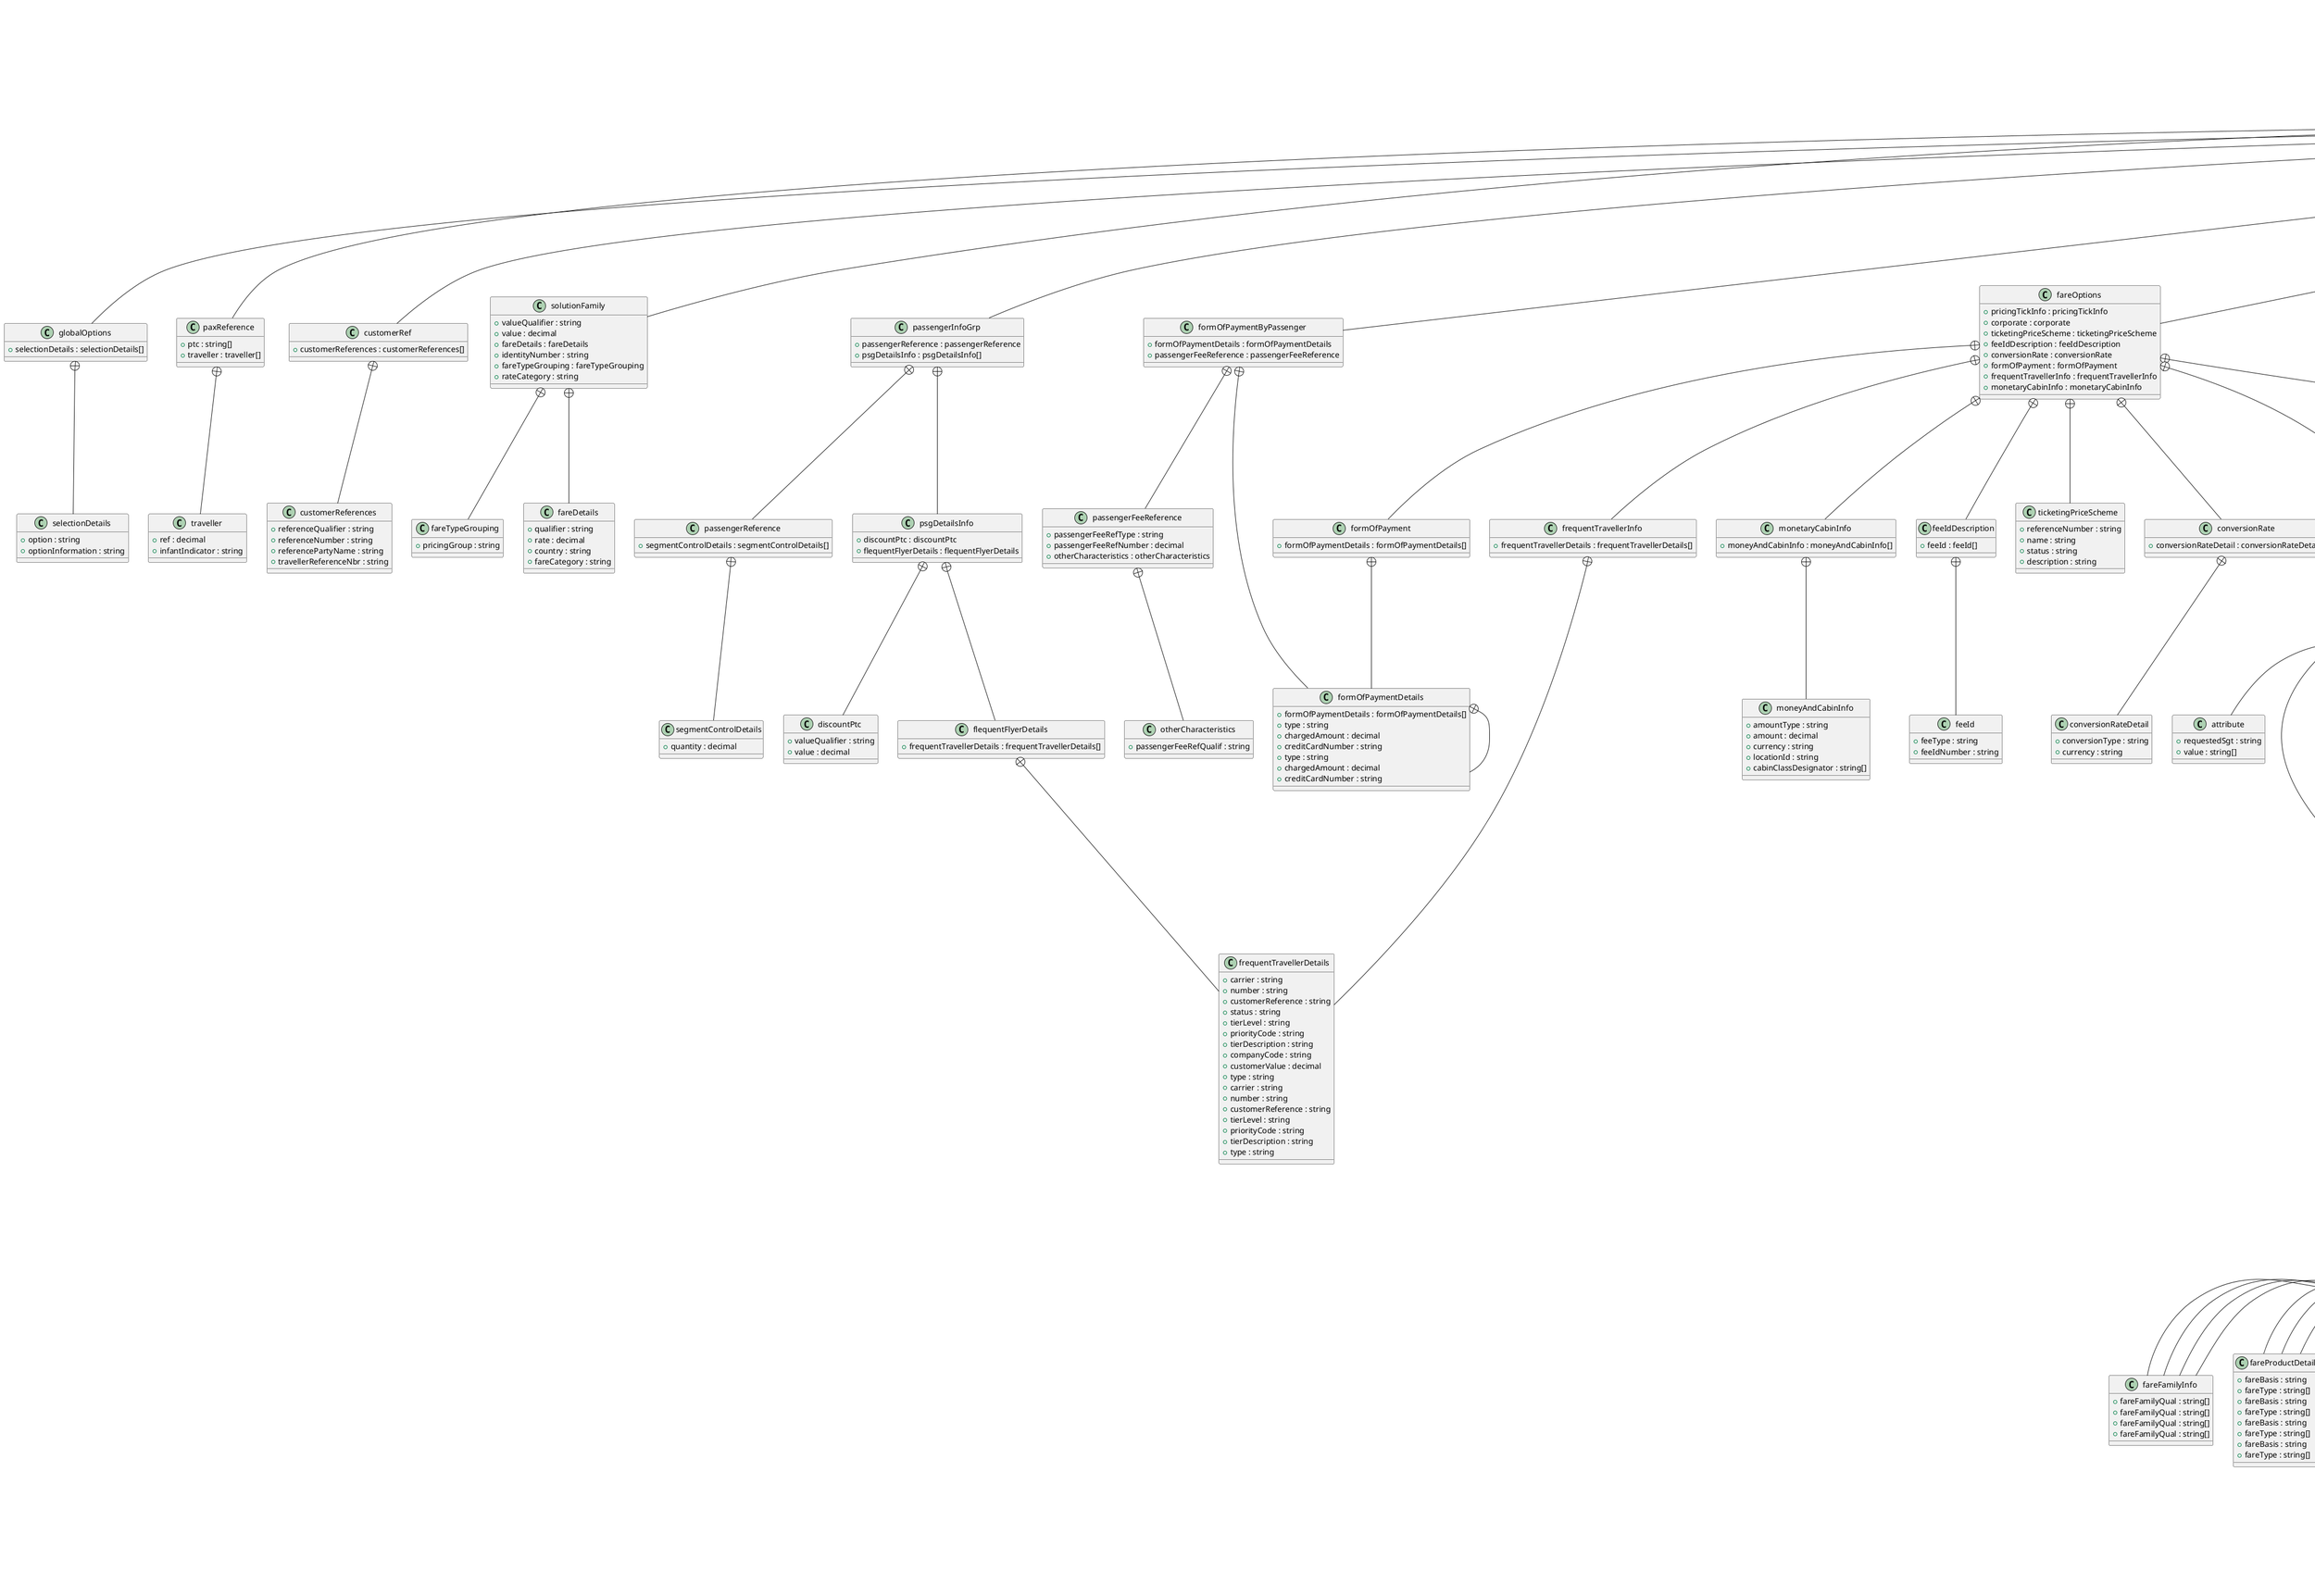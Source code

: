 @startuml

class Fare_MasterPricerTravelBoardSearch {
    +numberOfUnit : numberOfUnit
    +globalOptions : globalOptions
    +paxReference : paxReference[]
    +customerRef : customerRef
    +formOfPaymentByPassenger : formOfPaymentByPassenger[]
    +solutionFamily : solutionFamily[]
    +passengerInfoGrp : passengerInfoGrp[]
    +fareFamilies : fareFamilies[]
    +fareOptions : fareOptions
    +priceToBeat : priceToBeat
    +taxInfo : taxInfo[]
    +travelFlightInfo : travelFlightInfo
    +valueSearch : valueSearch[]
    +buckets : buckets[]
    +itinerary : itinerary[]
    +ticketChangeInfo : ticketChangeInfo
    +combinationFareFamilies : combinationFareFamilies[]
    +feeOption : feeOption[]
    +officeIdDetails : officeIdDetails[]
}
Fare_MasterPricerTravelBoardSearch +-- numberOfUnit
class numberOfUnit {
    +unitNumberDetail : unitNumberDetail[]
}
numberOfUnit +-- unitNumberDetail
class unitNumberDetail {
    +numberOfUnits : decimal
    +typeOfUnit : string
}
Fare_MasterPricerTravelBoardSearch +-- globalOptions
class globalOptions {
    +selectionDetails : selectionDetails[]
}
globalOptions +-- selectionDetails
class selectionDetails {
    +option : string
    +optionInformation : string
}
Fare_MasterPricerTravelBoardSearch +-- paxReference
class paxReference {
    +ptc : string[]
    +traveller : traveller[]
}
paxReference +-- traveller
class traveller {
    +ref : decimal
    +infantIndicator : string
}
Fare_MasterPricerTravelBoardSearch +-- customerRef
class customerRef {
    +customerReferences : customerReferences[]
}
customerRef +-- customerReferences
class customerReferences {
    +referenceQualifier : string
    +referenceNumber : string
    +referencePartyName : string
    +travellerReferenceNbr : string
}
Fare_MasterPricerTravelBoardSearch +-- formOfPaymentByPassenger
class formOfPaymentByPassenger {
    +formOfPaymentDetails : formOfPaymentDetails
    +passengerFeeReference : passengerFeeReference
}
formOfPaymentByPassenger +-- formOfPaymentDetails
class formOfPaymentDetails {
    +formOfPaymentDetails : formOfPaymentDetails[]
}
formOfPaymentDetails +-- formOfPaymentDetails
class formOfPaymentDetails {
    +type : string
    +chargedAmount : decimal
    +creditCardNumber : string
}
formOfPaymentByPassenger +-- passengerFeeReference
class passengerFeeReference {
    +passengerFeeRefType : string
    +passengerFeeRefNumber : decimal
    +otherCharacteristics : otherCharacteristics
}
passengerFeeReference +-- otherCharacteristics
class otherCharacteristics {
    +passengerFeeRefQualif : string
}
Fare_MasterPricerTravelBoardSearch +-- solutionFamily
class solutionFamily {
    +valueQualifier : string
    +value : decimal
    +fareDetails : fareDetails
    +identityNumber : string
    +fareTypeGrouping : fareTypeGrouping
    +rateCategory : string
}
solutionFamily +-- fareDetails
class fareDetails {
    +qualifier : string
    +rate : decimal
    +country : string
    +fareCategory : string
}
solutionFamily +-- fareTypeGrouping
class fareTypeGrouping {
    +pricingGroup : string
}
Fare_MasterPricerTravelBoardSearch +-- passengerInfoGrp
class passengerInfoGrp {
    +passengerReference : passengerReference
    +psgDetailsInfo : psgDetailsInfo[]
}
passengerInfoGrp +-- passengerReference
class passengerReference {
    +segmentControlDetails : segmentControlDetails[]
}
passengerReference +-- segmentControlDetails
class segmentControlDetails {
    +quantity : decimal
}
passengerInfoGrp +-- psgDetailsInfo
class psgDetailsInfo {
    +discountPtc : discountPtc
    +flequentFlyerDetails : flequentFlyerDetails
}
psgDetailsInfo +-- discountPtc
class discountPtc {
    +valueQualifier : string
    +value : decimal
}
psgDetailsInfo +-- flequentFlyerDetails
class flequentFlyerDetails {
    +frequentTravellerDetails : frequentTravellerDetails[]
}
flequentFlyerDetails +-- frequentTravellerDetails
class frequentTravellerDetails {
    +carrier : string
    +number : string
    +customerReference : string
    +status : string
    +tierLevel : string
    +priorityCode : string
    +tierDescription : string
    +companyCode : string
    +customerValue : decimal
    +type : string
}
Fare_MasterPricerTravelBoardSearch +-- fareFamilies
class fareFamilies {
    +familyInformation : familyInformation
    +familyCriteria : familyCriteria
    +fareFamilySegment : fareFamilySegment[]
    +otherPossibleCriteria : otherPossibleCriteria[]
}
fareFamilies +-- familyInformation
class familyInformation {
    +refNumber : decimal
    +fareFamilyname : string
    +hierarchy : decimal
    +commercialFamilyDetails : commercialFamilyDetails[]
}
familyInformation +-- commercialFamilyDetails
class commercialFamilyDetails {
    +commercialFamily : string
}
fareFamilies +-- familyCriteria
class familyCriteria {
    +carrierId : string[]
    +rdb : string[]
    +fareFamilyInfo : fareFamilyInfo
    +fareProductDetail : fareProductDetail[]
    +corporateInfo : corporateInfo[]
    +cabinProduct : cabinProduct[]
    +cabinProcessingIdentifier : string
    +dateTimeDetails : dateTimeDetails[]
    +otherCriteria : otherCriteria[]
}
familyCriteria +-- fareFamilyInfo
class fareFamilyInfo {
    +fareFamilyQual : string[]
}
familyCriteria +-- fareProductDetail
class fareProductDetail {
    +fareBasis : string
    +fareType : string[]
}
familyCriteria +-- corporateInfo
class corporateInfo {
    +corporateNumberIdentifier : string
    +corporateName : string
}
familyCriteria +-- cabinProduct
class cabinProduct {
    +cabinDesignator : string
}
familyCriteria +-- dateTimeDetails
class dateTimeDetails {
    +date : string
    +otherDate : decimal
}
familyCriteria +-- otherCriteria
class otherCriteria {
    +name : string
    +value : string[]
}
fareFamilies +-- fareFamilySegment
class fareFamilySegment {
    +referenceInfo : referenceInfo
    +familyCriteria : familyCriteria
}
fareFamilySegment +-- referenceInfo
class referenceInfo {
    +referencingDetail : referencingDetail[]
}
referenceInfo +-- referencingDetail
class referencingDetail {
    +refQualifier : string
    +refNumber : decimal
}
fareFamilySegment +-- familyCriteria
class familyCriteria {
    +carrierId : string[]
    +rdb : string[]
    +fareFamilyInfo : fareFamilyInfo
    +fareProductDetail : fareProductDetail[]
    +corporateInfo : corporateInfo[]
    +cabinProduct : cabinProduct[]
    +cabinProcessingIdentifier : string
    +dateTimeDetails : dateTimeDetails[]
    +otherCriteria : otherCriteria[]
}
familyCriteria +-- fareFamilyInfo
class fareFamilyInfo {
    +fareFamilyQual : string[]
}
familyCriteria +-- fareProductDetail
class fareProductDetail {
    +fareBasis : string
    +fareType : string[]
}
familyCriteria +-- corporateInfo
class corporateInfo {
    +corporateNumberIdentifier : string
    +corporateName : string
}
familyCriteria +-- cabinProduct
class cabinProduct {
    +cabinDesignator : string
}
familyCriteria +-- dateTimeDetails
class dateTimeDetails {
    +date : string
    +otherDate : decimal
}
familyCriteria +-- otherCriteria
class otherCriteria {
    +name : string
    +value : string[]
}
fareFamilies +-- otherPossibleCriteria
class otherPossibleCriteria {
    +logicalLink : logicalLink
    +familyCriteria : familyCriteria
    +fareFamilySegment : fareFamilySegment[]
}
otherPossibleCriteria +-- logicalLink
class logicalLink {
    +booleanExpression : booleanExpression
}
logicalLink +-- booleanExpression
class booleanExpression {
    +codeOperator : string
}
otherPossibleCriteria +-- familyCriteria
class familyCriteria {
    +carrierId : string[]
    +rdb : string[]
    +fareFamilyInfo : fareFamilyInfo
    +fareProductDetail : fareProductDetail[]
    +corporateInfo : corporateInfo[]
    +cabinProduct : cabinProduct[]
    +cabinProcessingIdentifier : string
    +dateTimeDetails : dateTimeDetails[]
    +otherCriteria : otherCriteria[]
}
familyCriteria +-- fareFamilyInfo
class fareFamilyInfo {
    +fareFamilyQual : string[]
}
familyCriteria +-- fareProductDetail
class fareProductDetail {
    +fareBasis : string
    +fareType : string[]
}
familyCriteria +-- corporateInfo
class corporateInfo {
    +corporateNumberIdentifier : string
    +corporateName : string
}
familyCriteria +-- cabinProduct
class cabinProduct {
    +cabinDesignator : string
}
familyCriteria +-- dateTimeDetails
class dateTimeDetails {
    +date : string
    +otherDate : decimal
}
familyCriteria +-- otherCriteria
class otherCriteria {
    +name : string
    +value : string[]
}
otherPossibleCriteria +-- fareFamilySegment
class fareFamilySegment {
    +referenceInfo : referenceInfo
    +familyCriteria : familyCriteria
}
fareFamilySegment +-- referenceInfo
class referenceInfo {
    +referencingDetail : referencingDetail[]
}
referenceInfo +-- referencingDetail
class referencingDetail {
    +refQualifier : string
    +refNumber : decimal
}
fareFamilySegment +-- familyCriteria
class familyCriteria {
    +carrierId : string[]
    +rdb : string[]
    +fareFamilyInfo : fareFamilyInfo
    +fareProductDetail : fareProductDetail[]
    +corporateInfo : corporateInfo[]
    +cabinProduct : cabinProduct[]
    +cabinProcessingIdentifier : string
    +dateTimeDetails : dateTimeDetails[]
    +otherCriteria : otherCriteria[]
}
familyCriteria +-- fareFamilyInfo
class fareFamilyInfo {
    +fareFamilyQual : string[]
}
familyCriteria +-- fareProductDetail
class fareProductDetail {
    +fareBasis : string
    +fareType : string[]
}
familyCriteria +-- corporateInfo
class corporateInfo {
    +corporateNumberIdentifier : string
    +corporateName : string
}
familyCriteria +-- cabinProduct
class cabinProduct {
    +cabinDesignator : string
}
familyCriteria +-- dateTimeDetails
class dateTimeDetails {
    +date : string
    +otherDate : decimal
}
familyCriteria +-- otherCriteria
class otherCriteria {
    +name : string
    +value : string[]
}
Fare_MasterPricerTravelBoardSearch +-- fareOptions
class fareOptions {
    +pricingTickInfo : pricingTickInfo
    +corporate : corporate
    +ticketingPriceScheme : ticketingPriceScheme
    +feeIdDescription : feeIdDescription
    +conversionRate : conversionRate
    +formOfPayment : formOfPayment
    +frequentTravellerInfo : frequentTravellerInfo
    +monetaryCabinInfo : monetaryCabinInfo
}
fareOptions +-- pricingTickInfo
class pricingTickInfo {
    +pricingTicketing : pricingTicketing
    +ticketingDate : ticketingDate
    +companyId : companyId
    +sellingPoint : sellingPoint
    +ticketingPoint : ticketingPoint
    +journeyOriginPoint : journeyOriginPoint
    +corporateId : corporateId
}
pricingTickInfo +-- pricingTicketing
class pricingTicketing {
    +priceType : string[]
}
pricingTickInfo +-- ticketingDate
class ticketingDate {
    +date : string
    +rtcDate : string
}
pricingTickInfo +-- companyId
class companyId {
    +value : string
}
pricingTickInfo +-- sellingPoint
class sellingPoint {
    +locationId : string
    +country : string
}
pricingTickInfo +-- ticketingPoint
class ticketingPoint {
    +locationId : string
    +country : string
}
pricingTickInfo +-- journeyOriginPoint
class journeyOriginPoint {
    +locationId : string
    +country : string
}
pricingTickInfo +-- corporateId
class corporateId {
    +arcNumber : string
    +erspNumber : string
    +iataNumber : string
}
fareOptions +-- corporate
class corporate {
    +corporateId : corporateId[]
}
corporate +-- corporateId
class corporateId {
    +corporateQualifier : string
    +identity : string[]
}
fareOptions +-- ticketingPriceScheme
class ticketingPriceScheme {
    +referenceNumber : string
    +name : string
    +status : string
    +description : string
}
fareOptions +-- feeIdDescription
class feeIdDescription {
    +feeId : feeId[]
}
feeIdDescription +-- feeId
class feeId {
    +feeType : string
    +feeIdNumber : string
}
fareOptions +-- conversionRate
class conversionRate {
    +conversionRateDetail : conversionRateDetail[]
}
conversionRate +-- conversionRateDetail
class conversionRateDetail {
    +conversionType : string
    +currency : string
}
fareOptions +-- formOfPayment
class formOfPayment {
    +formOfPaymentDetails : formOfPaymentDetails[]
}
formOfPayment +-- formOfPaymentDetails
class formOfPaymentDetails {
    +type : string
    +chargedAmount : decimal
    +creditCardNumber : string
}
fareOptions +-- frequentTravellerInfo
class frequentTravellerInfo {
    +frequentTravellerDetails : frequentTravellerDetails[]
}
frequentTravellerInfo +-- frequentTravellerDetails
class frequentTravellerDetails {
    +carrier : string
    +number : string
    +customerReference : string
    +tierLevel : string
    +priorityCode : string
    +tierDescription : string
    +type : string
}
fareOptions +-- monetaryCabinInfo
class monetaryCabinInfo {
    +moneyAndCabinInfo : moneyAndCabinInfo[]
}
monetaryCabinInfo +-- moneyAndCabinInfo
class moneyAndCabinInfo {
    +amountType : string
    +amount : decimal
    +currency : string
    +locationId : string
    +cabinClassDesignator : string[]
}
Fare_MasterPricerTravelBoardSearch +-- priceToBeat
class priceToBeat {
    +moneyInfo : moneyInfo
    +additionalMoneyInfo : additionalMoneyInfo[]
}
priceToBeat +-- moneyInfo
class moneyInfo {
    +qualifier : string
    +amount : decimal
    +currency : string
}
priceToBeat +-- additionalMoneyInfo
class additionalMoneyInfo {
    +qualifier : string
    +amount : decimal
    +currency : string
    +locationId : string
}
Fare_MasterPricerTravelBoardSearch +-- taxInfo
class taxInfo {
    +withholdTaxSurcharge : string
    +taxDetail : taxDetail[]
}
taxInfo +-- taxDetail
class taxDetail {
    +rate : string
    +country : string
    +currency : string
    +type : string
    +amountQualifier : string
}
Fare_MasterPricerTravelBoardSearch +-- travelFlightInfo
class travelFlightInfo {
    +cabinId : cabinId
    +companyIdentity : companyIdentity[]
    +flightDetail : flightDetail
    +inclusionDetail : inclusionDetail[]
    +exclusionDetail : exclusionDetail[]
    +unitNumberDetail : unitNumberDetail[]
}
travelFlightInfo +-- cabinId
class cabinId {
    +cabinQualifier : string
    +cabin : string[]
}
travelFlightInfo +-- companyIdentity
class companyIdentity {
    +carrierQualifier : string
    +carrierId : string[]
}
travelFlightInfo +-- flightDetail
class flightDetail {
    +flightType : string[]
}
travelFlightInfo +-- inclusionDetail
class inclusionDetail {
    +inclusionIdentifier : string
    +locationId : string
    +airportCityQualifier : string
}
travelFlightInfo +-- exclusionDetail
class exclusionDetail {
    +exclusionIdentifier : string
    +locationId : string
    +airportCityQualifier : string
}
travelFlightInfo +-- unitNumberDetail
class unitNumberDetail {
    +numberOfUnits : decimal
    +typeOfUnit : string
}
Fare_MasterPricerTravelBoardSearch +-- valueSearch
class valueSearch {
    +criteriaName : string
    +criteriaCode : string
    +value : string
    +criteriaDetails : criteriaDetails[]
}
valueSearch +-- criteriaDetails
class criteriaDetails {
    +type : string
    +value : string
    +attribute : string[]
}
Fare_MasterPricerTravelBoardSearch +-- buckets
class buckets {
    +bucketInfo : bucketInfo
    +bucketDetails : bucketDetails[]
}
buckets +-- bucketInfo
class bucketInfo {
    +number : string
    +name : string
    +completion : string
    +mode : string
    +valueRef : string
    +weight : decimal
    +count : decimal
    +attributeCount : decimal
}
buckets +-- bucketDetails
class bucketDetails {
    +code : string
    +type : string
    +attribute : attribute[]
}
bucketDetails +-- attribute
class attribute {
    +requestedSgt : string
    +value : string[]
}
Fare_MasterPricerTravelBoardSearch +-- itinerary
class itinerary {
    +requestedSegmentRef : requestedSegmentRef
    +departureLocalization : departureLocalization
    +arrivalLocalization : arrivalLocalization
    +timeDetails : timeDetails
    +flightInfo : flightInfo
    +familyInformation : familyInformation
    +valueSearch : valueSearch[]
    +groupOfFlights : groupOfFlights[]
    +flightInfoPNR : flightInfoPNR[]
    +requestedSegmentAction : requestedSegmentAction
    +attributes : attributes
}
itinerary +-- requestedSegmentRef
class requestedSegmentRef {
    +segRef : decimal
    +locationForcing : locationForcing[]
}
requestedSegmentRef +-- locationForcing
class locationForcing {
    +airportCityQualifier : string
    +segmentNumber : decimal
}
itinerary +-- departureLocalization
class departureLocalization {
    +departurePoint : departurePoint
    +depMultiCity : depMultiCity[]
    +firstPnrSegmentRef : firstPnrSegmentRef
    +attributeDetails : attributeDetails[]
}
departureLocalization +-- departurePoint
class departurePoint {
    +distance : decimal
    +distanceUnit : string
    +locationId : string
    +airportCityQualifier : string
    +latitude : string
    +longitude : string
}
departureLocalization +-- depMultiCity
class depMultiCity {
    +locationId : string
    +airportCityQualifier : string
}
departureLocalization +-- firstPnrSegmentRef
class firstPnrSegmentRef {
    +pnrSegmentTattoo : decimal
    +pnrSegmentQualifier : string
}
departureLocalization +-- attributeDetails
class attributeDetails {
    +type : string
    +value : string[]
}
itinerary +-- arrivalLocalization
class arrivalLocalization {
    +arrivalPointDetails : arrivalPointDetails
    +arrivalMultiCity : arrivalMultiCity[]
    +attributeDetails : attributeDetails[]
}
arrivalLocalization +-- arrivalPointDetails
class arrivalPointDetails {
    +distance : decimal
    +distanceUnit : string
    +locationId : string
    +airportCityQualifier : string
    +latitude : string
    +longitude : string
}
arrivalLocalization +-- arrivalMultiCity
class arrivalMultiCity {
    +locationId : string
    +airportCityQualifier : string
}
arrivalLocalization +-- attributeDetails
class attributeDetails {
    +type : string
    +value : string[]
}
itinerary +-- timeDetails
class timeDetails {
    +firstDateTimeDetail : firstDateTimeDetail
    +rangeOfDate : rangeOfDate
    +tripDetails : tripDetails
}
timeDetails +-- firstDateTimeDetail
class firstDateTimeDetail {
    +timeQualifier : string
    +date : string
    +time : string
    +timeWindow : string
}
timeDetails +-- rangeOfDate
class rangeOfDate {
    +rangeQualifier : string
    +dayInterval : decimal
    +timeAtdestination : string
}
timeDetails +-- tripDetails
class tripDetails {
    +flexibilityQualifier : string
    +tripInterval : decimal
    +tripDuration : decimal
}
itinerary +-- flightInfo
class flightInfo {
    +cabinId : cabinId
    +companyIdentity : companyIdentity[]
    +flightDetail : flightDetail
    +inclusionDetail : inclusionDetail[]
    +exclusionDetail : exclusionDetail[]
    +unitNumberDetail : unitNumberDetail[]
}
flightInfo +-- cabinId
class cabinId {
    +cabinQualifier : string
    +cabin : string[]
}
flightInfo +-- companyIdentity
class companyIdentity {
    +carrierQualifier : string
    +carrierId : string[]
}
flightInfo +-- flightDetail
class flightDetail {
    +flightType : string[]
}
flightInfo +-- inclusionDetail
class inclusionDetail {
    +inclusionIdentifier : string
    +locationId : string
    +airportCityQualifier : string
}
flightInfo +-- exclusionDetail
class exclusionDetail {
    +exclusionIdentifier : string
    +locationId : string
    +airportCityQualifier : string
}
flightInfo +-- unitNumberDetail
class unitNumberDetail {
    +numberOfUnits : decimal
    +typeOfUnit : string
}
itinerary +-- familyInformation
class familyInformation {
    +commercialFamilyDetails : commercialFamilyDetails[]
}
familyInformation +-- commercialFamilyDetails
class commercialFamilyDetails {
    +commercialFamily : string
}
itinerary +-- valueSearch
class valueSearch {
    +criteriaName : string
    +criteriaCode : string
    +value : string
    +criteriaDetails : criteriaDetails[]
}
valueSearch +-- criteriaDetails
class criteriaDetails {
    +type : string
    +value : string
    +attribute : string[]
}
itinerary +-- groupOfFlights
class groupOfFlights {
    +propFlightGrDetail : propFlightGrDetail
    +priceToBeat : priceToBeat
    +flightDetails : flightDetails[]
}
groupOfFlights +-- propFlightGrDetail
class propFlightGrDetail {
    +flightProposal : flightProposal[]
    +flightCharacteristic : string
    +majCabin : string
}
propFlightGrDetail +-- flightProposal
class flightProposal {
    +ref : string
    +unitQualifier : string
}
groupOfFlights +-- priceToBeat
class priceToBeat {
    +moneyInfo : moneyInfo
    +additionalMoneyInfo : additionalMoneyInfo[]
}
priceToBeat +-- moneyInfo
class moneyInfo {
    +qualifier : string
    +amount : decimal
    +currency : string
}
priceToBeat +-- additionalMoneyInfo
class additionalMoneyInfo {
    +qualifier : string
    +amount : decimal
    +currency : string
    +locationId : string
}
groupOfFlights +-- flightDetails
class flightDetails {
    +flightInformation : flightInformation
    +avlInfo : avlInfo[]
    +technicalStop : technicalStop[]
    +commercialAgreement : commercialAgreement
    +addInfo : addInfo
    +terminalEquipmentDetails : terminalEquipmentDetails[]
    +reservationInfo : reservationInfo
    +priceToBeat : priceToBeat
}
flightDetails +-- flightInformation
class flightInformation {
    +productDateTime : productDateTime
    +location : location[]
    +companyId : companyId
    +flightOrtrainNumber : string
    +productDetail : productDetail
    +addProductDetail : addProductDetail
    +attributeDetails : attributeDetails[]
}
flightInformation +-- productDateTime
class productDateTime {
    +dateOfDeparture : string
    +timeOfDeparture : string
    +dateOfArrival : string
    +timeOfArrival : string
    +dateVariation : string
}
flightInformation +-- location
class location {
    +locationId : string
    +airportCityQualifier : string
    +terminal : string
}
flightInformation +-- companyId
class companyId {
    +marketingCarrier : string
    +operatingCarrier : string
}
flightInformation +-- productDetail
class productDetail {
    +equipmentType : string
    +operatingDay : string
    +techStopNumber : decimal
    +locationId : string[]
}
flightInformation +-- addProductDetail
class addProductDetail {
    +lastSeatAvailable : string
    +levelOfAccess : string
    +electronicTicketing : string
    +operationalSuffix : string
    +productDetailQualifier : string
    +flightCharacteristic : string[]
}
flightInformation +-- attributeDetails
class attributeDetails {
    +attributeType : string
    +attributeDescription : string
}
flightDetails +-- avlInfo
class avlInfo {
    +cabinProduct : cabinProduct[]
    +contextDetails : contextDetails
}
avlInfo +-- cabinProduct
class cabinProduct {
    +rbd : string
    +bookingModifier : string
    +cabin : string
    +avlStatus : string
}
avlInfo +-- contextDetails
class contextDetails {
    +avl : string[]
}
flightDetails +-- technicalStop
class technicalStop {
    +stopDetails : stopDetails[]
    +Dummy.NET : string
}
technicalStop +-- stopDetails
class stopDetails {
    +dateQualifier : string
    +date : string
    +firstTime : string
    +equipementType : string
    +locationId : string
}
flightDetails +-- commercialAgreement
class commercialAgreement {
    +codeshareDetails : codeshareDetails
    +otherCodeshareDetails : otherCodeshareDetails[]
}
commercialAgreement +-- codeshareDetails
class codeshareDetails {
    +codeShareType : string
    +airlineDesignator : string
    +flightNumber : decimal
}
commercialAgreement +-- otherCodeshareDetails
class otherCodeshareDetails {
    +codeShareType : string
    +airlineDesignator : string
    +flightNumber : decimal
}
flightDetails +-- addInfo
class addInfo {
    +status : string[]
    +dateTimePeriodDetails : dateTimePeriodDetails
    +referenceNumber : string
    +productIdentification : string[]
}
addInfo +-- dateTimePeriodDetails
class dateTimePeriodDetails {
    +qualifier : string
    +value : string
}
flightDetails +-- terminalEquipmentDetails
class terminalEquipmentDetails {
    +legDetails : legDetails
    +departureStationInfo : departureStationInfo
    +arrivalStationInfo : arrivalStationInfo
    +mileageTimeDetails : mileageTimeDetails
}
terminalEquipmentDetails +-- legDetails
class legDetails {
    +equipment : string
    +duration : decimal
    +complexingFlightIndicator : string
}
terminalEquipmentDetails +-- departureStationInfo
class departureStationInfo {
    +terminal : string
}
terminalEquipmentDetails +-- arrivalStationInfo
class arrivalStationInfo {
    +terminal : string
}
terminalEquipmentDetails +-- mileageTimeDetails
class mileageTimeDetails {
    +elapsedGroundTime : decimal
}
flightDetails +-- reservationInfo
class reservationInfo {
    +booking : string
    +identifier : string
    +status : string
    +itemNumber : decimal
    +dateTimeDetails : dateTimeDetails
    +designator : string
    +movementType : string
    +productTypeDetails : productTypeDetails
}
reservationInfo +-- dateTimeDetails
class dateTimeDetails {
    +date : string
    +time : string
}
reservationInfo +-- productTypeDetails
class productTypeDetails {
    +sequenceNumber : string
    +availabilityContext : string
}
flightDetails +-- priceToBeat
class priceToBeat {
    +moneyInfo : moneyInfo
    +additionalMoneyInfo : additionalMoneyInfo[]
}
priceToBeat +-- moneyInfo
class moneyInfo {
    +qualifier : string
    +amount : decimal
    +currency : string
}
priceToBeat +-- additionalMoneyInfo
class additionalMoneyInfo {
    +qualifier : string
    +amount : decimal
    +currency : string
    +locationId : string
}
itinerary +-- flightInfoPNR
class flightInfoPNR {
    +travelResponseDetails : travelResponseDetails
    +timeTableDate : timeTableDate
    +terminalEquipmentDetails : terminalEquipmentDetails[]
    +codeshareData : codeshareData
    +disclosure : disclosure
    +stopDetails : stopDetails
    +trafficRestrictionData : trafficRestrictionData
    +reservationInfo : reservationInfo
    +incidentalStopInfo : incidentalStopInfo[]
}
flightInfoPNR +-- travelResponseDetails
class travelResponseDetails {
    +flightDate : flightDate
    +boardPointDetails : boardPointDetails
    +offpointDetails : offpointDetails
    +companyDetails : companyDetails
    +flightIdentification : flightIdentification
    +flightTypeDetails : flightTypeDetails
}
travelResponseDetails +-- flightDate
class flightDate {
    +departureDate : string
    +departureTime : string
    +arrivalDate : string
    +arrivalTime : string
    +dateVariation : string
}
travelResponseDetails +-- boardPointDetails
class boardPointDetails {
    +trueLocationId : string
}
travelResponseDetails +-- offpointDetails
class offpointDetails {
    +trueLocationId : string
}
travelResponseDetails +-- companyDetails
class companyDetails {
    +marketingCompany : string
}
travelResponseDetails +-- flightIdentification
class flightIdentification {
    +flightNumber : decimal
    +operationalSuffix : string
}
travelResponseDetails +-- flightTypeDetails
class flightTypeDetails {
    +flightIndicator : string[]
}
flightInfoPNR +-- timeTableDate
class timeTableDate {
    +beginDateTime : beginDateTime
    +endDateTime : endDateTime
    +frequency : frequency
}
timeTableDate +-- beginDateTime
class beginDateTime {
    +year : string
    +month : decimal
    +day : decimal
}
timeTableDate +-- endDateTime
class endDateTime {
    +year : string
    +month : decimal
    +day : decimal
}
timeTableDate +-- frequency
class frequency {
    +qualifier : string
    +value : string[]
}
flightInfoPNR +-- terminalEquipmentDetails
class terminalEquipmentDetails {
    +legDetails : legDetails
    +departureStationInfo : departureStationInfo
    +arrivalStationInfo : arrivalStationInfo
    +mileageTimeDetails : mileageTimeDetails
}
terminalEquipmentDetails +-- legDetails
class legDetails {
    +equipment : string
    +duration : decimal
    +complexingFlightIndicator : string
}
terminalEquipmentDetails +-- departureStationInfo
class departureStationInfo {
    +terminal : string
}
terminalEquipmentDetails +-- arrivalStationInfo
class arrivalStationInfo {
    +terminal : string
}
terminalEquipmentDetails +-- mileageTimeDetails
class mileageTimeDetails {
    +elapsedGroundTime : decimal
}
flightInfoPNR +-- codeshareData
class codeshareData {
    +codeshareDetails : codeshareDetails
    +otherCodeshareDetails : otherCodeshareDetails[]
}
codeshareData +-- codeshareDetails
class codeshareDetails {
    +transportStageQualifier : string
    +airlineDesignator : string
    +flightNumber : decimal
    +operationalSuffix : string
}
codeshareData +-- otherCodeshareDetails
class otherCodeshareDetails {
    +transportStageQualifier : string
    +airlineDesignator : string
    +flightNumber : decimal
    +operationalSuffix : string
}
flightInfoPNR +-- disclosure
class disclosure {
    +freeTextDetails : freeTextDetails
    +freeText : string
}
disclosure +-- freeTextDetails
class freeTextDetails {
    +textSubjectQualifier : string
    +informationType : string
    +source : string
    +encoding : string
}
flightInfoPNR +-- stopDetails
class stopDetails {
    +routingDetails : routingDetails[]
}
stopDetails +-- routingDetails
class routingDetails {
    +station : string
}
flightInfoPNR +-- trafficRestrictionData
class trafficRestrictionData {
    +trafficRestrictionDetails : trafficRestrictionDetails[]
}
trafficRestrictionData +-- trafficRestrictionDetails
class trafficRestrictionDetails {
    +code : string
}
flightInfoPNR +-- reservationInfo
class reservationInfo {
    +booking : string
    +identifier : string
    +status : string
    +itemNumber : decimal
    +dateTimeDetails : dateTimeDetails
    +designator : string
    +movementType : string
    +productTypeDetails : productTypeDetails
}
reservationInfo +-- dateTimeDetails
class dateTimeDetails {
    +date : string
    +time : string
}
reservationInfo +-- productTypeDetails
class productTypeDetails {
    +sequenceNumber : string
    +availabilityContext : string
}
flightInfoPNR +-- incidentalStopInfo
class incidentalStopInfo {
    +dateTimeInfo : dateTimeInfo
}
incidentalStopInfo +-- dateTimeInfo
class dateTimeInfo {
    +dateTimeDetails : dateTimeDetails[]
}
dateTimeInfo +-- dateTimeDetails
class dateTimeDetails {
    +qualifier : string
    +date : string
    +time : string
    +qualifier2 : string
    +reserved1 : string
    +reserved2 : string
}
itinerary +-- requestedSegmentAction
class requestedSegmentAction {
    +actionRequestCode : string
    +productDetails : productDetails
}
requestedSegmentAction +-- productDetails
class productDetails {
    +flightNumber : string
    +bookingClass : string
    +operationalSuffix : string
    +modifier : string[]
}
itinerary +-- attributes
class attributes {
    +attributeDetails : attributeDetails[]
}
attributes +-- attributeDetails
class attributeDetails {
    +attributeType : string
    +attributeDescription : string
}
Fare_MasterPricerTravelBoardSearch +-- ticketChangeInfo
class ticketChangeInfo {
    +ticketNumberDetails : ticketNumberDetails
    +ticketRequestedSegments : ticketRequestedSegments[]
}
ticketChangeInfo +-- ticketNumberDetails
class ticketNumberDetails {
    +documentDetails : documentDetails[]
}
ticketNumberDetails +-- documentDetails
class documentDetails {
    +number : string
}
ticketChangeInfo +-- ticketRequestedSegments
class ticketRequestedSegments {
    +actionIdentification : actionIdentification
    +connectPointDetails : connectPointDetails
}
ticketRequestedSegments +-- actionIdentification
class actionIdentification {
    +actionRequestCode : string
    +productDetails : productDetails
}
actionIdentification +-- productDetails
class productDetails {
    +flightNumber : string
    +bookingClass : string
    +operationalSuffix : string
    +modifier : string[]
}
ticketRequestedSegments +-- connectPointDetails
class connectPointDetails {
    +connectionDetails : connectionDetails[]
}
connectPointDetails +-- connectionDetails
class connectionDetails {
    +location : string
}
Fare_MasterPricerTravelBoardSearch +-- combinationFareFamilies
class combinationFareFamilies {
    +itemFFCNumber : itemFFCNumber
    +nbOfUnits : nbOfUnits
    +referenceInfo : referenceInfo[]
}
combinationFareFamilies +-- itemFFCNumber
class itemFFCNumber {
    +itemNumberId : itemNumberId
}
itemFFCNumber +-- itemNumberId
class itemNumberId {
    +number : string
    +type : string
    +qualifier : string
    +responsibleAgency : string
}
combinationFareFamilies +-- nbOfUnits
class nbOfUnits {
    +unitNumberDetail : unitNumberDetail[]
}
nbOfUnits +-- unitNumberDetail
class unitNumberDetail {
    +numberOfUnits : decimal
    +typeOfUnit : string
}
combinationFareFamilies +-- referenceInfo
class referenceInfo {
    +referencingDetail : referencingDetail[]
    +Dummy.NET : string
}
referenceInfo +-- referencingDetail
class referencingDetail {
    +refQualifier : string
    +refNumber : decimal
}
Fare_MasterPricerTravelBoardSearch +-- feeOption
class feeOption {
    +feeTypeInfo : feeTypeInfo
    +rateTax : rateTax
    +feeDetails : feeDetails[]
}
feeOption +-- feeTypeInfo
class feeTypeInfo {
    +carrierFeeDetails : carrierFeeDetails
    +otherSelectionDetails : otherSelectionDetails[]
}
feeTypeInfo +-- carrierFeeDetails
class carrierFeeDetails {
    +type : string
    +optionInformation : string
}
feeTypeInfo +-- otherSelectionDetails
class otherSelectionDetails {
    +option : string
    +optionInformation : string
}
feeOption +-- rateTax
class rateTax {
    +monetaryDetails : monetaryDetails[]
}
rateTax +-- monetaryDetails
class monetaryDetails {
    +typeQualifier : string
    +amount : string
    +currency : string
}
feeOption +-- feeDetails
class feeDetails {
    +feeInfo : feeInfo
    +associatedAmounts : associatedAmounts
    +feeDescriptionGrp : feeDescriptionGrp
}
feeDetails +-- feeInfo
class feeInfo {
    +dataTypeInformation : dataTypeInformation
    +dataInformation : dataInformation[]
}
feeInfo +-- dataTypeInformation
class dataTypeInformation {
    +subType : string
    +option : string
}
feeInfo +-- dataInformation
class dataInformation {
    +indicator : string
}
feeDetails +-- associatedAmounts
class associatedAmounts {
    +monetaryDetails : monetaryDetails[]
}
associatedAmounts +-- monetaryDetails
class monetaryDetails {
    +typeQualifier : string
    +amount : string
    +currency : string
    +location : string
}
feeDetails +-- feeDescriptionGrp
class feeDescriptionGrp {
    +itemNumberInfo : itemNumberInfo
    +serviceAttributesInfo : serviceAttributesInfo
    +serviceDescriptionInfo : serviceDescriptionInfo
}
feeDescriptionGrp +-- itemNumberInfo
class itemNumberInfo {
    +itemNumberDetails : itemNumberDetails
}
itemNumberInfo +-- itemNumberDetails
class itemNumberDetails {
    +number : string
    +type : string
    +qualifier : string
    +responsibleAgency : string
}
feeDescriptionGrp +-- serviceAttributesInfo
class serviceAttributesInfo {
    +attributeQualifier : string
    +attributeDetails : attributeDetails[]
}
serviceAttributesInfo +-- attributeDetails
class attributeDetails {
    +attributeType : string
    +attributeDescription : string
}
feeDescriptionGrp +-- serviceDescriptionInfo
class serviceDescriptionInfo {
    +serviceRequirementsInfo : serviceRequirementsInfo
    +seatDetails : seatDetails[]
}
serviceDescriptionInfo +-- serviceRequirementsInfo
class serviceRequirementsInfo {
    +serviceClassification : string
    +serviceStatus : string
    +serviceNumberOfInstances : decimal
    +serviceMarketingCarrier : string
    +serviceGroup : string
    +serviceSubGroup : string
    +serviceFreeText : string[]
}
serviceDescriptionInfo +-- seatDetails
class seatDetails {
    +seatCharacteristics : string[]
}
Fare_MasterPricerTravelBoardSearch +-- officeIdDetails
class officeIdDetails {
    +officeIdInformation : officeIdInformation
    +nbOfUnits : nbOfUnits
    +uidOption : uidOption
    +pricingTickInfo : pricingTickInfo
    +corporateFareInfo : corporateFareInfo
    +travelFlightInfo : travelFlightInfo
    +airlineDistributionDetails : airlineDistributionDetails[]
}
officeIdDetails +-- officeIdInformation
class officeIdInformation {
    +officeIdentification : officeIdentification
    +officeType : string
    +officeCode : string
}
officeIdInformation +-- officeIdentification
class officeIdentification {
    +officeName : decimal
    +agentSignin : string
    +confidentialOffice : string
    +otherOffice : string
}
officeIdDetails +-- nbOfUnits
class nbOfUnits {
    +unitNumberDetail : unitNumberDetail[]
}
nbOfUnits +-- unitNumberDetail
class unitNumberDetail {
    +numberOfUnits : decimal
    +typeOfUnit : string
}
officeIdDetails +-- uidOption
class uidOption {
    +attributeDetails : attributeDetails[]
}
uidOption +-- attributeDetails
class attributeDetails {
    +attributeType : string
    +attributeDescription : string
}
officeIdDetails +-- pricingTickInfo
class pricingTickInfo {
    +pricingTicketing : pricingTicketing
    +ticketingDate : ticketingDate
    +companyId : companyId
    +sellingPoint : sellingPoint
    +ticketingPoint : ticketingPoint
    +journeyOriginPoint : journeyOriginPoint
    +corporateId : corporateId
}
pricingTickInfo +-- pricingTicketing
class pricingTicketing {
    +priceType : string[]
}
pricingTickInfo +-- ticketingDate
class ticketingDate {
    +date : string
    +rtcDate : string
}
pricingTickInfo +-- companyId
class companyId {
    +value : string
}
pricingTickInfo +-- sellingPoint
class sellingPoint {
    +locationId : string
    +country : string
}
pricingTickInfo +-- ticketingPoint
class ticketingPoint {
    +locationId : string
    +country : string
}
pricingTickInfo +-- journeyOriginPoint
class journeyOriginPoint {
    +locationId : string
    +country : string
}
pricingTickInfo +-- corporateId
class corporateId {
    +arcNumber : string
    +erspNumber : string
    +iataNumber : string
}
officeIdDetails +-- corporateFareInfo
class corporateFareInfo {
    +corporateFareIdentifiers : corporateFareIdentifiers
}
corporateFareInfo +-- corporateFareIdentifiers
class corporateFareIdentifiers {
    +fareQualifier : string
    +identifyNumber : string[]
}
officeIdDetails +-- travelFlightInfo
class travelFlightInfo {
    +cabinId : cabinId
    +companyIdentity : companyIdentity[]
    +flightDetail : flightDetail
    +inclusionDetail : inclusionDetail[]
    +exclusionDetail : exclusionDetail[]
    +unitNumberDetail : unitNumberDetail[]
}
travelFlightInfo +-- cabinId
class cabinId {
    +cabinQualifier : string
    +cabin : string[]
}
travelFlightInfo +-- companyIdentity
class companyIdentity {
    +carrierQualifier : string
    +carrierId : string[]
}
travelFlightInfo +-- flightDetail
class flightDetail {
    +flightType : string[]
}
travelFlightInfo +-- inclusionDetail
class inclusionDetail {
    +inclusionIdentifier : string
    +locationId : string
    +airportCityQualifier : string
}
travelFlightInfo +-- exclusionDetail
class exclusionDetail {
    +exclusionIdentifier : string
    +locationId : string
    +airportCityQualifier : string
}
travelFlightInfo +-- unitNumberDetail
class unitNumberDetail {
    +numberOfUnits : decimal
    +typeOfUnit : string
}
officeIdDetails +-- airlineDistributionDetails
class airlineDistributionDetails {
    +requestedSegmentRef : requestedSegmentRef
    +flightInfo : flightInfo
}
airlineDistributionDetails +-- requestedSegmentRef
class requestedSegmentRef {
    +segRef : decimal
    +locationForcing : locationForcing[]
}
requestedSegmentRef +-- locationForcing
class locationForcing {
    +airportCityQualifier : string
    +segmentNumber : decimal
}
airlineDistributionDetails +-- flightInfo
class flightInfo {
    +cabinId : cabinId
    +companyIdentity : companyIdentity[]
    +flightDetail : flightDetail
    +inclusionDetail : inclusionDetail[]
    +exclusionDetail : exclusionDetail[]
    +unitNumberDetail : unitNumberDetail[]
}
flightInfo +-- cabinId
class cabinId {
    +cabinQualifier : string
    +cabin : string[]
}
flightInfo +-- companyIdentity
class companyIdentity {
    +carrierQualifier : string
    +carrierId : string[]
}
flightInfo +-- flightDetail
class flightDetail {
    +flightType : string[]
}
flightInfo +-- inclusionDetail
class inclusionDetail {
    +inclusionIdentifier : string
    +locationId : string
    +airportCityQualifier : string
}
flightInfo +-- exclusionDetail
class exclusionDetail {
    +exclusionIdentifier : string
    +locationId : string
    +airportCityQualifier : string
}
flightInfo +-- unitNumberDetail
class unitNumberDetail {
    +numberOfUnits : decimal
    +typeOfUnit : string
}

@enduml